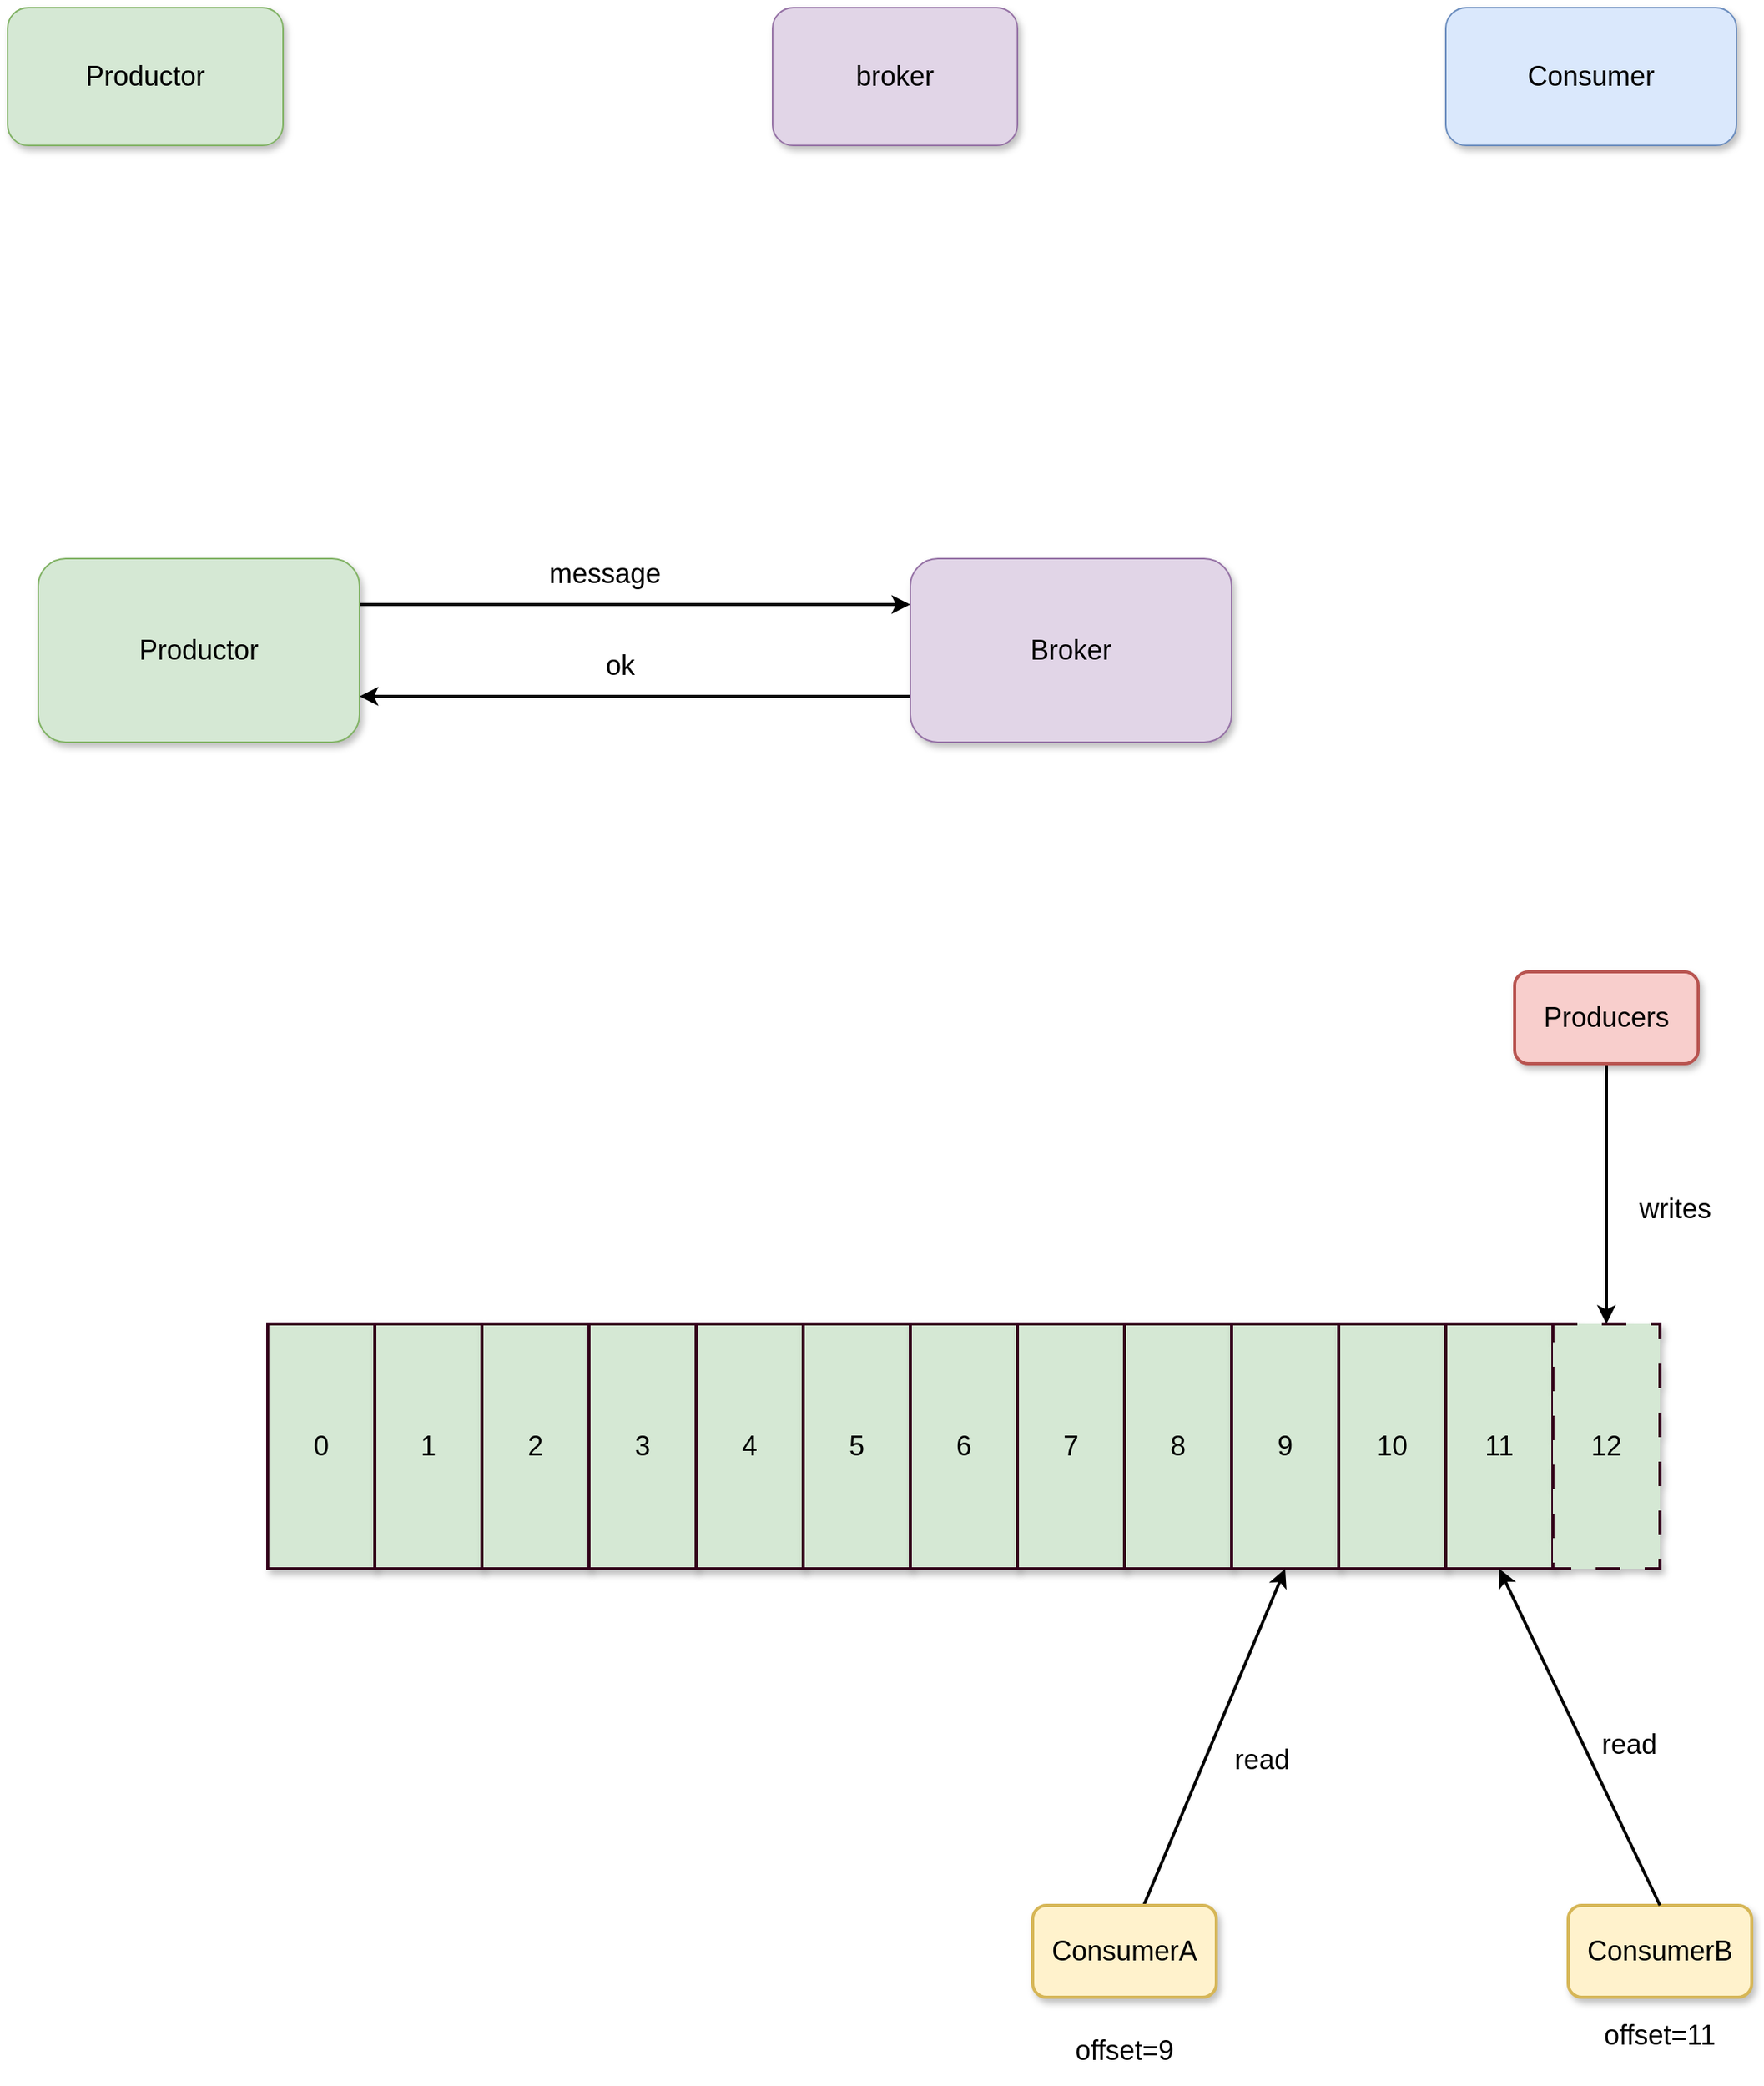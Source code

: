 <mxfile>
    <diagram id="XUw3BSkULF3XVZy4FjoG" name="第 1 页">
        <mxGraphModel dx="2853" dy="1169" grid="1" gridSize="10" guides="1" tooltips="1" connect="1" arrows="1" fold="1" page="1" pageScale="1" pageWidth="827" pageHeight="1169" math="0" shadow="0">
            <root>
                <mxCell id="0"/>
                <mxCell id="1" parent="0"/>
                <mxCell id="2" value="Productor" style="rounded=1;whiteSpace=wrap;html=1;fillColor=#d5e8d4;strokeColor=#82b366;shadow=1;fontSize=18;" vertex="1" parent="1">
                    <mxGeometry x="-150" y="280" width="180" height="90" as="geometry"/>
                </mxCell>
                <mxCell id="3" value="&lt;font style=&quot;font-size: 18px;&quot;&gt;broker&lt;/font&gt;" style="rounded=1;whiteSpace=wrap;html=1;fillColor=#e1d5e7;strokeColor=#9673a6;shadow=1;" vertex="1" parent="1">
                    <mxGeometry x="350" y="280" width="160" height="90" as="geometry"/>
                </mxCell>
                <mxCell id="4" value="Consumer" style="rounded=1;whiteSpace=wrap;html=1;fillColor=#dae8fc;strokeColor=#6c8ebf;shadow=1;fontSize=18;" vertex="1" parent="1">
                    <mxGeometry x="790" y="280" width="190" height="90" as="geometry"/>
                </mxCell>
                <mxCell id="8" style="edgeStyle=none;html=1;entryX=0;entryY=0.25;entryDx=0;entryDy=0;strokeWidth=2;fontSize=18;exitX=1;exitY=0.25;exitDx=0;exitDy=0;" edge="1" parent="1" source="5" target="6">
                    <mxGeometry relative="1" as="geometry"/>
                </mxCell>
                <mxCell id="5" value="Productor" style="rounded=1;whiteSpace=wrap;html=1;fillColor=#d5e8d4;strokeColor=#82b366;shadow=1;fontSize=18;" vertex="1" parent="1">
                    <mxGeometry x="-130" y="640" width="210" height="120" as="geometry"/>
                </mxCell>
                <mxCell id="6" value="&lt;font style=&quot;font-size: 18px;&quot;&gt;Broker&lt;/font&gt;" style="rounded=1;whiteSpace=wrap;html=1;fillColor=#e1d5e7;strokeColor=#9673a6;shadow=1;" vertex="1" parent="1">
                    <mxGeometry x="440" y="640" width="210" height="120" as="geometry"/>
                </mxCell>
                <mxCell id="9" value="message" style="text;html=1;align=center;verticalAlign=middle;resizable=0;points=[];autosize=1;strokeColor=none;fillColor=none;fontSize=18;shadow=1;sketch=0;" vertex="1" parent="1">
                    <mxGeometry x="190" y="630" width="100" height="40" as="geometry"/>
                </mxCell>
                <mxCell id="10" style="edgeStyle=none;html=1;entryX=1;entryY=0.75;entryDx=0;entryDy=0;strokeWidth=2;fontSize=18;exitX=0;exitY=0.75;exitDx=0;exitDy=0;" edge="1" parent="1" source="6" target="5">
                    <mxGeometry relative="1" as="geometry">
                        <mxPoint x="90" y="680" as="sourcePoint"/>
                        <mxPoint x="450" y="680" as="targetPoint"/>
                    </mxGeometry>
                </mxCell>
                <mxCell id="11" value="ok" style="text;html=1;align=center;verticalAlign=middle;resizable=0;points=[];autosize=1;strokeColor=none;fillColor=none;fontSize=18;shadow=1;sketch=0;" vertex="1" parent="1">
                    <mxGeometry x="230" y="690" width="40" height="40" as="geometry"/>
                </mxCell>
                <mxCell id="31" style="edgeStyle=none;html=1;entryX=0.5;entryY=0;entryDx=0;entryDy=0;strokeWidth=2;fontSize=18;" edge="1" parent="1" source="29" target="27">
                    <mxGeometry relative="1" as="geometry"/>
                </mxCell>
                <mxCell id="29" value="Producers" style="rounded=1;whiteSpace=wrap;html=1;shadow=1;glass=0;sketch=0;strokeColor=#b85450;strokeWidth=2;fontSize=18;fillColor=#f8cecc;" vertex="1" parent="1">
                    <mxGeometry x="835" y="910" width="120" height="60" as="geometry"/>
                </mxCell>
                <mxCell id="30" value="" style="group" vertex="1" connectable="0" parent="1">
                    <mxGeometry x="20" y="1140" width="910" height="160" as="geometry"/>
                </mxCell>
                <mxCell id="13" value="0" style="rounded=0;whiteSpace=wrap;html=1;shadow=1;fontSize=18;fillColor=#d5e8d4;strokeColor=#33001A;glass=0;gradientColor=none;strokeWidth=2;" vertex="1" parent="30">
                    <mxGeometry width="70" height="160" as="geometry"/>
                </mxCell>
                <mxCell id="15" value="1" style="rounded=0;whiteSpace=wrap;html=1;shadow=1;fontSize=18;fillColor=#d5e8d4;strokeColor=#33001A;glass=0;gradientColor=none;strokeWidth=2;" vertex="1" parent="30">
                    <mxGeometry x="70" width="70" height="160" as="geometry"/>
                </mxCell>
                <mxCell id="16" value="2" style="rounded=0;whiteSpace=wrap;html=1;shadow=1;fontSize=18;fillColor=#d5e8d4;strokeColor=#33001A;glass=0;gradientColor=none;strokeWidth=2;" vertex="1" parent="30">
                    <mxGeometry x="140" width="70" height="160" as="geometry"/>
                </mxCell>
                <mxCell id="17" value="3" style="rounded=0;whiteSpace=wrap;html=1;shadow=1;fontSize=18;fillColor=#d5e8d4;strokeColor=#33001A;glass=0;gradientColor=none;strokeWidth=2;" vertex="1" parent="30">
                    <mxGeometry x="210" width="70" height="160" as="geometry"/>
                </mxCell>
                <mxCell id="18" value="4" style="rounded=0;whiteSpace=wrap;html=1;shadow=1;fontSize=18;fillColor=#d5e8d4;strokeColor=#33001A;glass=0;gradientColor=none;strokeWidth=2;" vertex="1" parent="30">
                    <mxGeometry x="280" width="70" height="160" as="geometry"/>
                </mxCell>
                <mxCell id="20" value="5" style="rounded=0;whiteSpace=wrap;html=1;shadow=1;fontSize=18;fillColor=#d5e8d4;strokeColor=#33001A;glass=0;gradientColor=none;strokeWidth=2;" vertex="1" parent="30">
                    <mxGeometry x="350" width="70" height="160" as="geometry"/>
                </mxCell>
                <mxCell id="21" value="6" style="rounded=0;whiteSpace=wrap;html=1;shadow=1;fontSize=18;fillColor=#d5e8d4;strokeColor=#33001A;glass=0;gradientColor=none;strokeWidth=2;" vertex="1" parent="30">
                    <mxGeometry x="420" width="70" height="160" as="geometry"/>
                </mxCell>
                <mxCell id="22" value="7" style="rounded=0;whiteSpace=wrap;html=1;shadow=1;fontSize=18;fillColor=#d5e8d4;strokeColor=#33001A;glass=0;gradientColor=none;strokeWidth=2;" vertex="1" parent="30">
                    <mxGeometry x="490" width="70" height="160" as="geometry"/>
                </mxCell>
                <mxCell id="23" value="8" style="rounded=0;whiteSpace=wrap;html=1;shadow=1;fontSize=18;fillColor=#d5e8d4;strokeColor=#33001A;glass=0;gradientColor=none;strokeWidth=2;" vertex="1" parent="30">
                    <mxGeometry x="560" width="70" height="160" as="geometry"/>
                </mxCell>
                <mxCell id="24" value="9" style="rounded=0;whiteSpace=wrap;html=1;shadow=1;fontSize=18;fillColor=#d5e8d4;strokeColor=#33001A;glass=0;gradientColor=none;strokeWidth=2;" vertex="1" parent="30">
                    <mxGeometry x="630" width="70" height="160" as="geometry"/>
                </mxCell>
                <mxCell id="25" value="10" style="rounded=0;whiteSpace=wrap;html=1;shadow=1;fontSize=18;fillColor=#d5e8d4;strokeColor=#33001A;glass=0;gradientColor=none;strokeWidth=2;" vertex="1" parent="30">
                    <mxGeometry x="700" width="70" height="160" as="geometry"/>
                </mxCell>
                <mxCell id="26" value="11" style="rounded=0;whiteSpace=wrap;html=1;shadow=1;fontSize=18;fillColor=#d5e8d4;strokeColor=#33001A;glass=0;gradientColor=none;strokeWidth=2;" vertex="1" parent="30">
                    <mxGeometry x="770" width="70" height="160" as="geometry"/>
                </mxCell>
                <mxCell id="27" value="12" style="rounded=0;whiteSpace=wrap;html=1;shadow=1;fontSize=18;fillColor=#d5e8d4;strokeColor=#33001A;glass=0;gradientColor=none;strokeWidth=2;dashed=1;dashPattern=8 8;" vertex="1" parent="30">
                    <mxGeometry x="840" width="70" height="160" as="geometry"/>
                </mxCell>
                <mxCell id="32" value="writes" style="text;html=1;strokeColor=none;fillColor=none;align=center;verticalAlign=middle;whiteSpace=wrap;rounded=0;shadow=1;glass=0;sketch=0;strokeWidth=2;fontSize=18;" vertex="1" parent="1">
                    <mxGeometry x="910" y="1050" width="60" height="30" as="geometry"/>
                </mxCell>
                <mxCell id="34" style="edgeStyle=none;html=1;entryX=0.5;entryY=1;entryDx=0;entryDy=0;strokeWidth=2;fontSize=18;" edge="1" parent="1" source="33" target="24">
                    <mxGeometry relative="1" as="geometry"/>
                </mxCell>
                <mxCell id="33" value="ConsumerA" style="rounded=1;whiteSpace=wrap;html=1;shadow=1;glass=0;sketch=0;strokeColor=#d6b656;strokeWidth=2;fontSize=18;fillColor=#fff2cc;" vertex="1" parent="1">
                    <mxGeometry x="520" y="1520" width="120" height="60" as="geometry"/>
                </mxCell>
                <mxCell id="35" value="ConsumerB" style="rounded=1;whiteSpace=wrap;html=1;shadow=1;glass=0;sketch=0;strokeColor=#d6b656;strokeWidth=2;fontSize=18;fillColor=#fff2cc;" vertex="1" parent="1">
                    <mxGeometry x="870" y="1520" width="120" height="60" as="geometry"/>
                </mxCell>
                <mxCell id="36" value="" style="endArrow=classic;html=1;strokeWidth=2;fontSize=18;entryX=0.5;entryY=1;entryDx=0;entryDy=0;exitX=0.5;exitY=0;exitDx=0;exitDy=0;" edge="1" parent="1" source="35" target="26">
                    <mxGeometry width="50" height="50" relative="1" as="geometry">
                        <mxPoint x="870" y="1520" as="sourcePoint"/>
                        <mxPoint x="920" y="1470" as="targetPoint"/>
                    </mxGeometry>
                </mxCell>
                <mxCell id="37" value="offset=9" style="text;html=1;strokeColor=none;fillColor=none;align=center;verticalAlign=middle;whiteSpace=wrap;rounded=0;shadow=1;glass=0;sketch=0;strokeWidth=2;fontSize=18;" vertex="1" parent="1">
                    <mxGeometry x="550" y="1600" width="60" height="30" as="geometry"/>
                </mxCell>
                <mxCell id="38" value="offset=11" style="text;html=1;strokeColor=none;fillColor=none;align=center;verticalAlign=middle;whiteSpace=wrap;rounded=0;shadow=1;glass=0;sketch=0;strokeWidth=2;fontSize=18;" vertex="1" parent="1">
                    <mxGeometry x="900" y="1590" width="60" height="30" as="geometry"/>
                </mxCell>
                <mxCell id="39" value="read" style="text;html=1;strokeColor=none;fillColor=none;align=center;verticalAlign=middle;whiteSpace=wrap;rounded=0;shadow=1;glass=0;sketch=0;strokeWidth=2;fontSize=18;" vertex="1" parent="1">
                    <mxGeometry x="640" y="1410" width="60" height="30" as="geometry"/>
                </mxCell>
                <mxCell id="40" value="read" style="text;html=1;strokeColor=none;fillColor=none;align=center;verticalAlign=middle;whiteSpace=wrap;rounded=0;shadow=1;glass=0;sketch=0;strokeWidth=2;fontSize=18;" vertex="1" parent="1">
                    <mxGeometry x="880" y="1400" width="60" height="30" as="geometry"/>
                </mxCell>
            </root>
        </mxGraphModel>
    </diagram>
</mxfile>